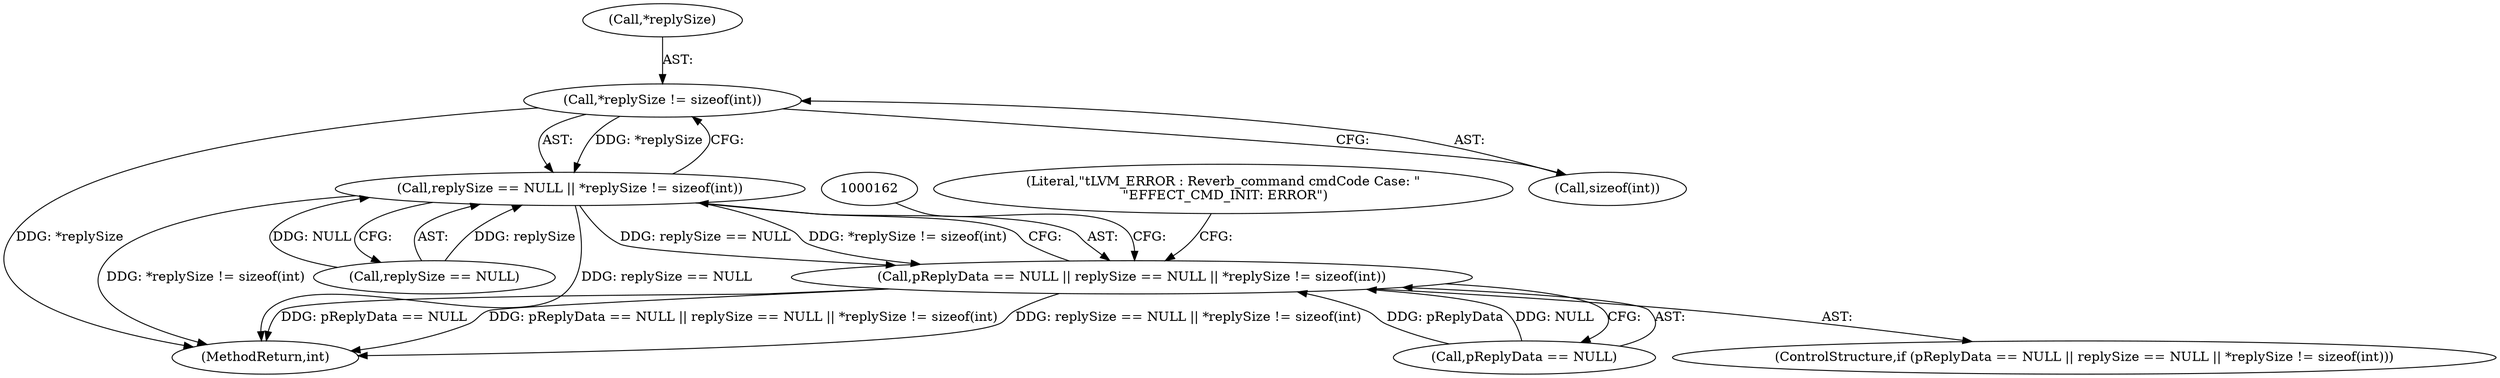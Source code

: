 digraph "0_Android_f490fc335772a9b14e78997486f4a572b0594c04_0@API" {
"1000148" [label="(Call,*replySize != sizeof(int))"];
"1000144" [label="(Call,replySize == NULL || *replySize != sizeof(int))"];
"1000140" [label="(Call,pReplyData == NULL || replySize == NULL || *replySize != sizeof(int))"];
"1000144" [label="(Call,replySize == NULL || *replySize != sizeof(int))"];
"1000149" [label="(Call,*replySize)"];
"1000155" [label="(Literal,\"\tLVM_ERROR : Reverb_command cmdCode Case: \"\n \"EFFECT_CMD_INIT: ERROR\")"];
"1000140" [label="(Call,pReplyData == NULL || replySize == NULL || *replySize != sizeof(int))"];
"1000688" [label="(MethodReturn,int)"];
"1000139" [label="(ControlStructure,if (pReplyData == NULL || replySize == NULL || *replySize != sizeof(int)))"];
"1000145" [label="(Call,replySize == NULL)"];
"1000141" [label="(Call,pReplyData == NULL)"];
"1000151" [label="(Call,sizeof(int))"];
"1000148" [label="(Call,*replySize != sizeof(int))"];
"1000148" -> "1000144"  [label="AST: "];
"1000148" -> "1000151"  [label="CFG: "];
"1000149" -> "1000148"  [label="AST: "];
"1000151" -> "1000148"  [label="AST: "];
"1000144" -> "1000148"  [label="CFG: "];
"1000148" -> "1000688"  [label="DDG: *replySize"];
"1000148" -> "1000144"  [label="DDG: *replySize"];
"1000144" -> "1000140"  [label="AST: "];
"1000144" -> "1000145"  [label="CFG: "];
"1000145" -> "1000144"  [label="AST: "];
"1000140" -> "1000144"  [label="CFG: "];
"1000144" -> "1000688"  [label="DDG: *replySize != sizeof(int)"];
"1000144" -> "1000688"  [label="DDG: replySize == NULL"];
"1000144" -> "1000140"  [label="DDG: replySize == NULL"];
"1000144" -> "1000140"  [label="DDG: *replySize != sizeof(int)"];
"1000145" -> "1000144"  [label="DDG: replySize"];
"1000145" -> "1000144"  [label="DDG: NULL"];
"1000140" -> "1000139"  [label="AST: "];
"1000140" -> "1000141"  [label="CFG: "];
"1000141" -> "1000140"  [label="AST: "];
"1000155" -> "1000140"  [label="CFG: "];
"1000162" -> "1000140"  [label="CFG: "];
"1000140" -> "1000688"  [label="DDG: pReplyData == NULL"];
"1000140" -> "1000688"  [label="DDG: pReplyData == NULL || replySize == NULL || *replySize != sizeof(int)"];
"1000140" -> "1000688"  [label="DDG: replySize == NULL || *replySize != sizeof(int)"];
"1000141" -> "1000140"  [label="DDG: pReplyData"];
"1000141" -> "1000140"  [label="DDG: NULL"];
}
